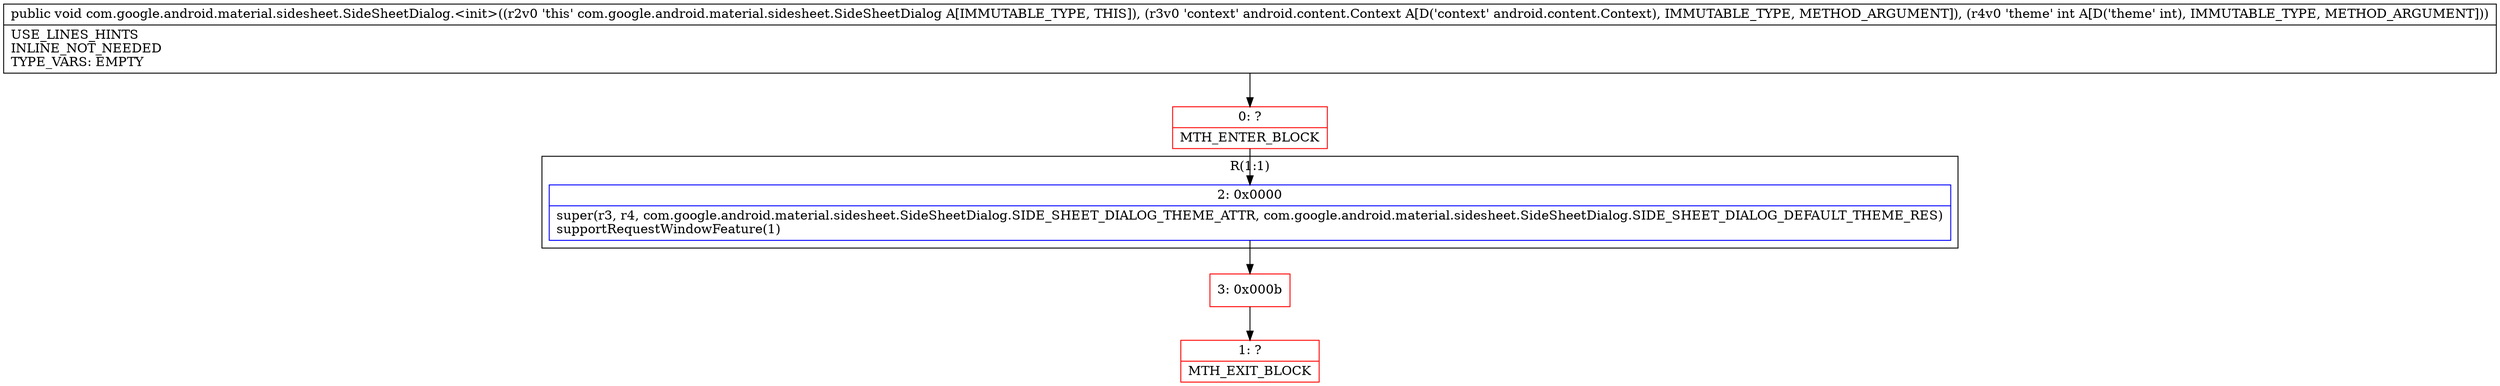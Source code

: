digraph "CFG forcom.google.android.material.sidesheet.SideSheetDialog.\<init\>(Landroid\/content\/Context;I)V" {
subgraph cluster_Region_1639537783 {
label = "R(1:1)";
node [shape=record,color=blue];
Node_2 [shape=record,label="{2\:\ 0x0000|super(r3, r4, com.google.android.material.sidesheet.SideSheetDialog.SIDE_SHEET_DIALOG_THEME_ATTR, com.google.android.material.sidesheet.SideSheetDialog.SIDE_SHEET_DIALOG_DEFAULT_THEME_RES)\lsupportRequestWindowFeature(1)\l}"];
}
Node_0 [shape=record,color=red,label="{0\:\ ?|MTH_ENTER_BLOCK\l}"];
Node_3 [shape=record,color=red,label="{3\:\ 0x000b}"];
Node_1 [shape=record,color=red,label="{1\:\ ?|MTH_EXIT_BLOCK\l}"];
MethodNode[shape=record,label="{public void com.google.android.material.sidesheet.SideSheetDialog.\<init\>((r2v0 'this' com.google.android.material.sidesheet.SideSheetDialog A[IMMUTABLE_TYPE, THIS]), (r3v0 'context' android.content.Context A[D('context' android.content.Context), IMMUTABLE_TYPE, METHOD_ARGUMENT]), (r4v0 'theme' int A[D('theme' int), IMMUTABLE_TYPE, METHOD_ARGUMENT]))  | USE_LINES_HINTS\lINLINE_NOT_NEEDED\lTYPE_VARS: EMPTY\l}"];
MethodNode -> Node_0;Node_2 -> Node_3;
Node_0 -> Node_2;
Node_3 -> Node_1;
}

